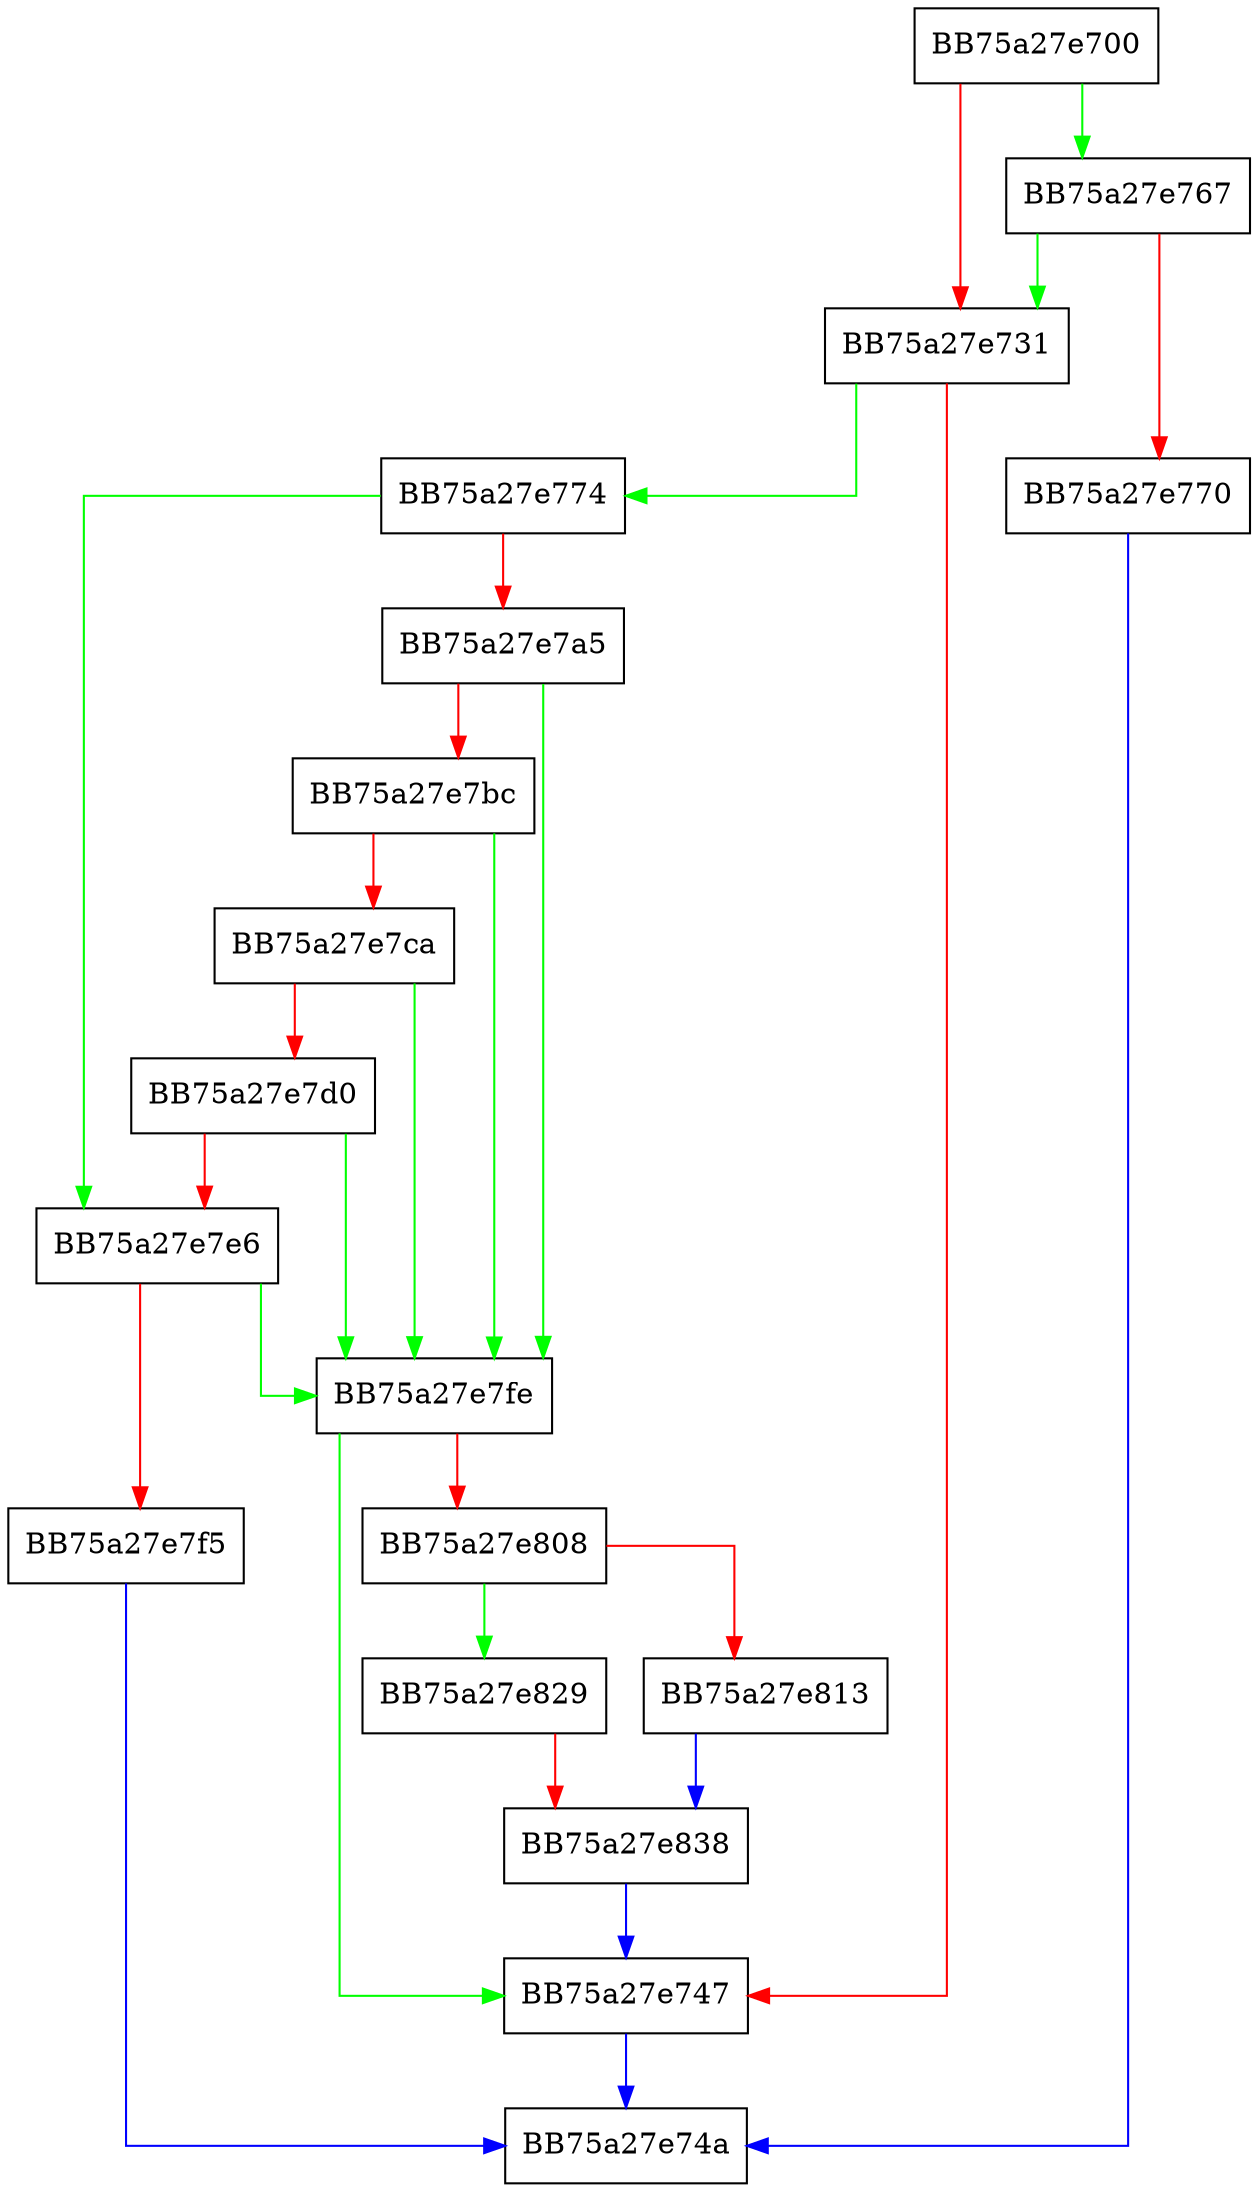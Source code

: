 digraph sqlite3LocateTable {
  node [shape="box"];
  graph [splines=ortho];
  BB75a27e700 -> BB75a27e767 [color="green"];
  BB75a27e700 -> BB75a27e731 [color="red"];
  BB75a27e731 -> BB75a27e774 [color="green"];
  BB75a27e731 -> BB75a27e747 [color="red"];
  BB75a27e747 -> BB75a27e74a [color="blue"];
  BB75a27e767 -> BB75a27e731 [color="green"];
  BB75a27e767 -> BB75a27e770 [color="red"];
  BB75a27e770 -> BB75a27e74a [color="blue"];
  BB75a27e774 -> BB75a27e7e6 [color="green"];
  BB75a27e774 -> BB75a27e7a5 [color="red"];
  BB75a27e7a5 -> BB75a27e7fe [color="green"];
  BB75a27e7a5 -> BB75a27e7bc [color="red"];
  BB75a27e7bc -> BB75a27e7fe [color="green"];
  BB75a27e7bc -> BB75a27e7ca [color="red"];
  BB75a27e7ca -> BB75a27e7fe [color="green"];
  BB75a27e7ca -> BB75a27e7d0 [color="red"];
  BB75a27e7d0 -> BB75a27e7fe [color="green"];
  BB75a27e7d0 -> BB75a27e7e6 [color="red"];
  BB75a27e7e6 -> BB75a27e7fe [color="green"];
  BB75a27e7e6 -> BB75a27e7f5 [color="red"];
  BB75a27e7f5 -> BB75a27e74a [color="blue"];
  BB75a27e7fe -> BB75a27e747 [color="green"];
  BB75a27e7fe -> BB75a27e808 [color="red"];
  BB75a27e808 -> BB75a27e829 [color="green"];
  BB75a27e808 -> BB75a27e813 [color="red"];
  BB75a27e813 -> BB75a27e838 [color="blue"];
  BB75a27e829 -> BB75a27e838 [color="red"];
  BB75a27e838 -> BB75a27e747 [color="blue"];
}